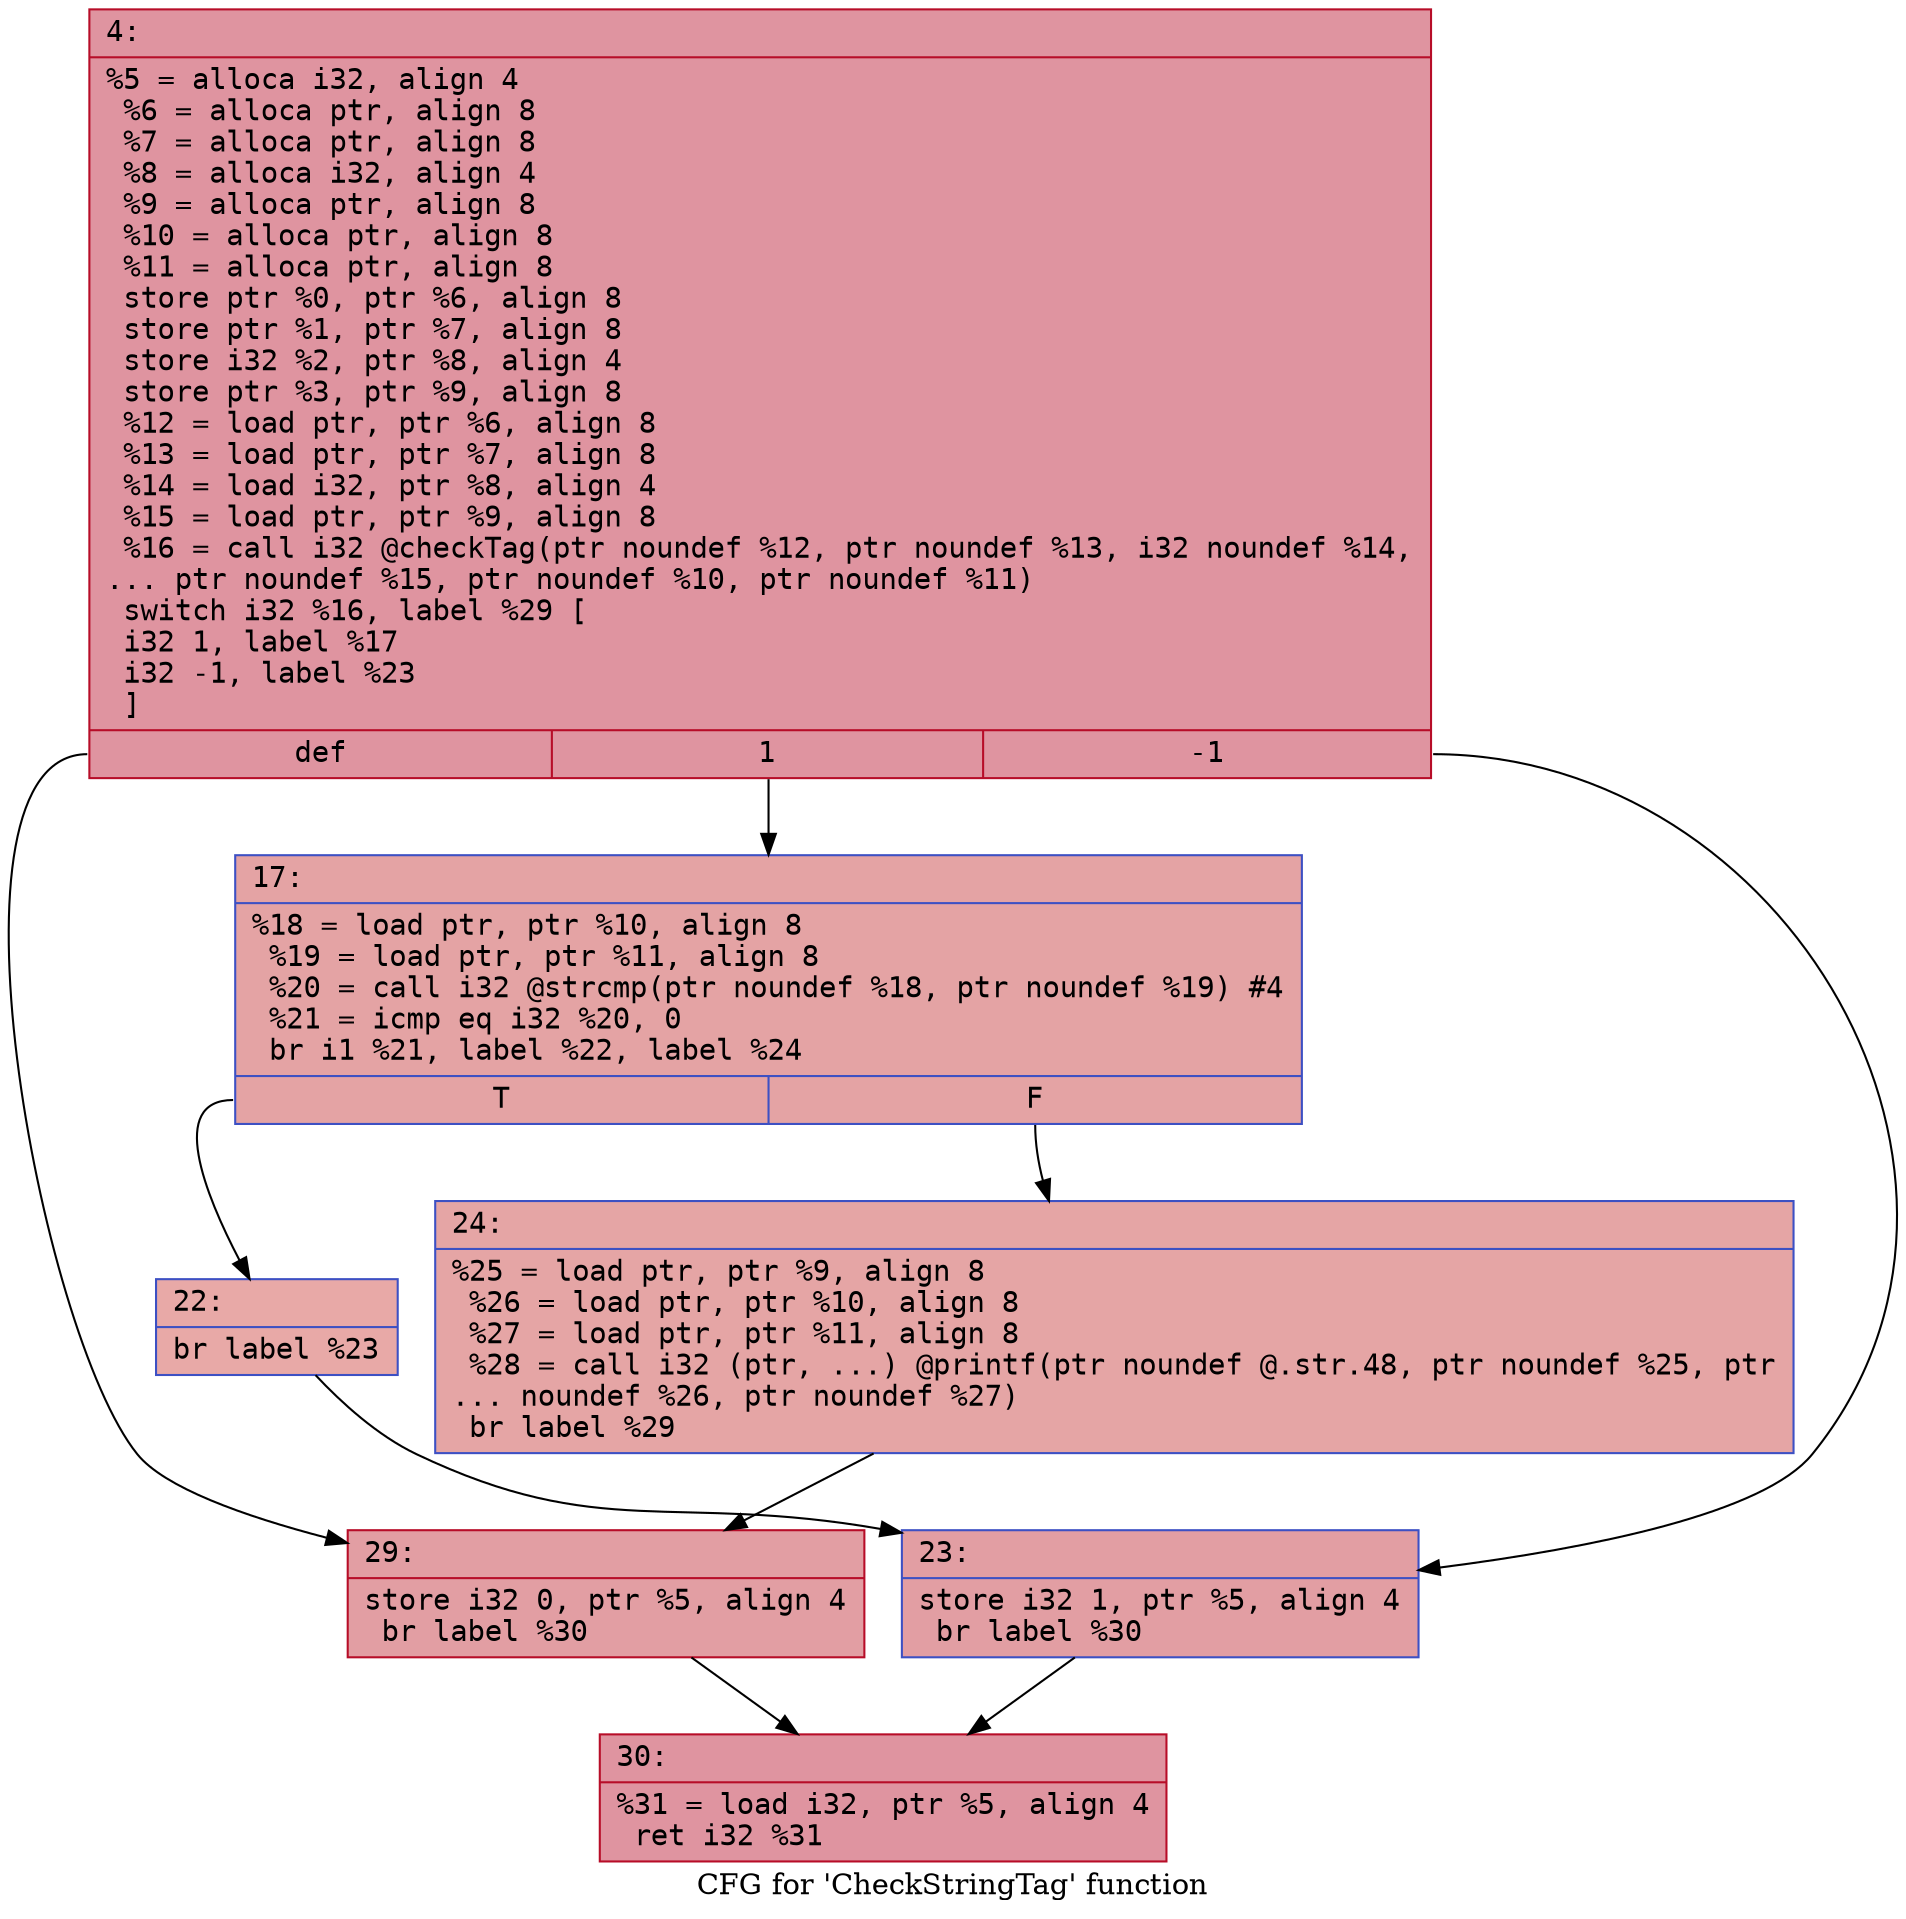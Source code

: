 digraph "CFG for 'CheckStringTag' function" {
	label="CFG for 'CheckStringTag' function";

	Node0x6000005f5590 [shape=record,color="#b70d28ff", style=filled, fillcolor="#b70d2870" fontname="Courier",label="{4:\l|  %5 = alloca i32, align 4\l  %6 = alloca ptr, align 8\l  %7 = alloca ptr, align 8\l  %8 = alloca i32, align 4\l  %9 = alloca ptr, align 8\l  %10 = alloca ptr, align 8\l  %11 = alloca ptr, align 8\l  store ptr %0, ptr %6, align 8\l  store ptr %1, ptr %7, align 8\l  store i32 %2, ptr %8, align 4\l  store ptr %3, ptr %9, align 8\l  %12 = load ptr, ptr %6, align 8\l  %13 = load ptr, ptr %7, align 8\l  %14 = load i32, ptr %8, align 4\l  %15 = load ptr, ptr %9, align 8\l  %16 = call i32 @checkTag(ptr noundef %12, ptr noundef %13, i32 noundef %14,\l... ptr noundef %15, ptr noundef %10, ptr noundef %11)\l  switch i32 %16, label %29 [\l    i32 1, label %17\l    i32 -1, label %23\l  ]\l|{<s0>def|<s1>1|<s2>-1}}"];
	Node0x6000005f5590:s0 -> Node0x6000005f5720[tooltip="4 -> 29\nProbability 33.33%" ];
	Node0x6000005f5590:s1 -> Node0x6000005f55e0[tooltip="4 -> 17\nProbability 33.33%" ];
	Node0x6000005f5590:s2 -> Node0x6000005f5680[tooltip="4 -> 23\nProbability 33.33%" ];
	Node0x6000005f55e0 [shape=record,color="#3d50c3ff", style=filled, fillcolor="#c32e3170" fontname="Courier",label="{17:\l|  %18 = load ptr, ptr %10, align 8\l  %19 = load ptr, ptr %11, align 8\l  %20 = call i32 @strcmp(ptr noundef %18, ptr noundef %19) #4\l  %21 = icmp eq i32 %20, 0\l  br i1 %21, label %22, label %24\l|{<s0>T|<s1>F}}"];
	Node0x6000005f55e0:s0 -> Node0x6000005f5630[tooltip="17 -> 22\nProbability 37.50%" ];
	Node0x6000005f55e0:s1 -> Node0x6000005f56d0[tooltip="17 -> 24\nProbability 62.50%" ];
	Node0x6000005f5630 [shape=record,color="#3d50c3ff", style=filled, fillcolor="#ca3b3770" fontname="Courier",label="{22:\l|  br label %23\l}"];
	Node0x6000005f5630 -> Node0x6000005f5680[tooltip="22 -> 23\nProbability 100.00%" ];
	Node0x6000005f5680 [shape=record,color="#3d50c3ff", style=filled, fillcolor="#be242e70" fontname="Courier",label="{23:\l|  store i32 1, ptr %5, align 4\l  br label %30\l}"];
	Node0x6000005f5680 -> Node0x6000005f5770[tooltip="23 -> 30\nProbability 100.00%" ];
	Node0x6000005f56d0 [shape=record,color="#3d50c3ff", style=filled, fillcolor="#c5333470" fontname="Courier",label="{24:\l|  %25 = load ptr, ptr %9, align 8\l  %26 = load ptr, ptr %10, align 8\l  %27 = load ptr, ptr %11, align 8\l  %28 = call i32 (ptr, ...) @printf(ptr noundef @.str.48, ptr noundef %25, ptr\l... noundef %26, ptr noundef %27)\l  br label %29\l}"];
	Node0x6000005f56d0 -> Node0x6000005f5720[tooltip="24 -> 29\nProbability 100.00%" ];
	Node0x6000005f5720 [shape=record,color="#b70d28ff", style=filled, fillcolor="#be242e70" fontname="Courier",label="{29:\l|  store i32 0, ptr %5, align 4\l  br label %30\l}"];
	Node0x6000005f5720 -> Node0x6000005f5770[tooltip="29 -> 30\nProbability 100.00%" ];
	Node0x6000005f5770 [shape=record,color="#b70d28ff", style=filled, fillcolor="#b70d2870" fontname="Courier",label="{30:\l|  %31 = load i32, ptr %5, align 4\l  ret i32 %31\l}"];
}
